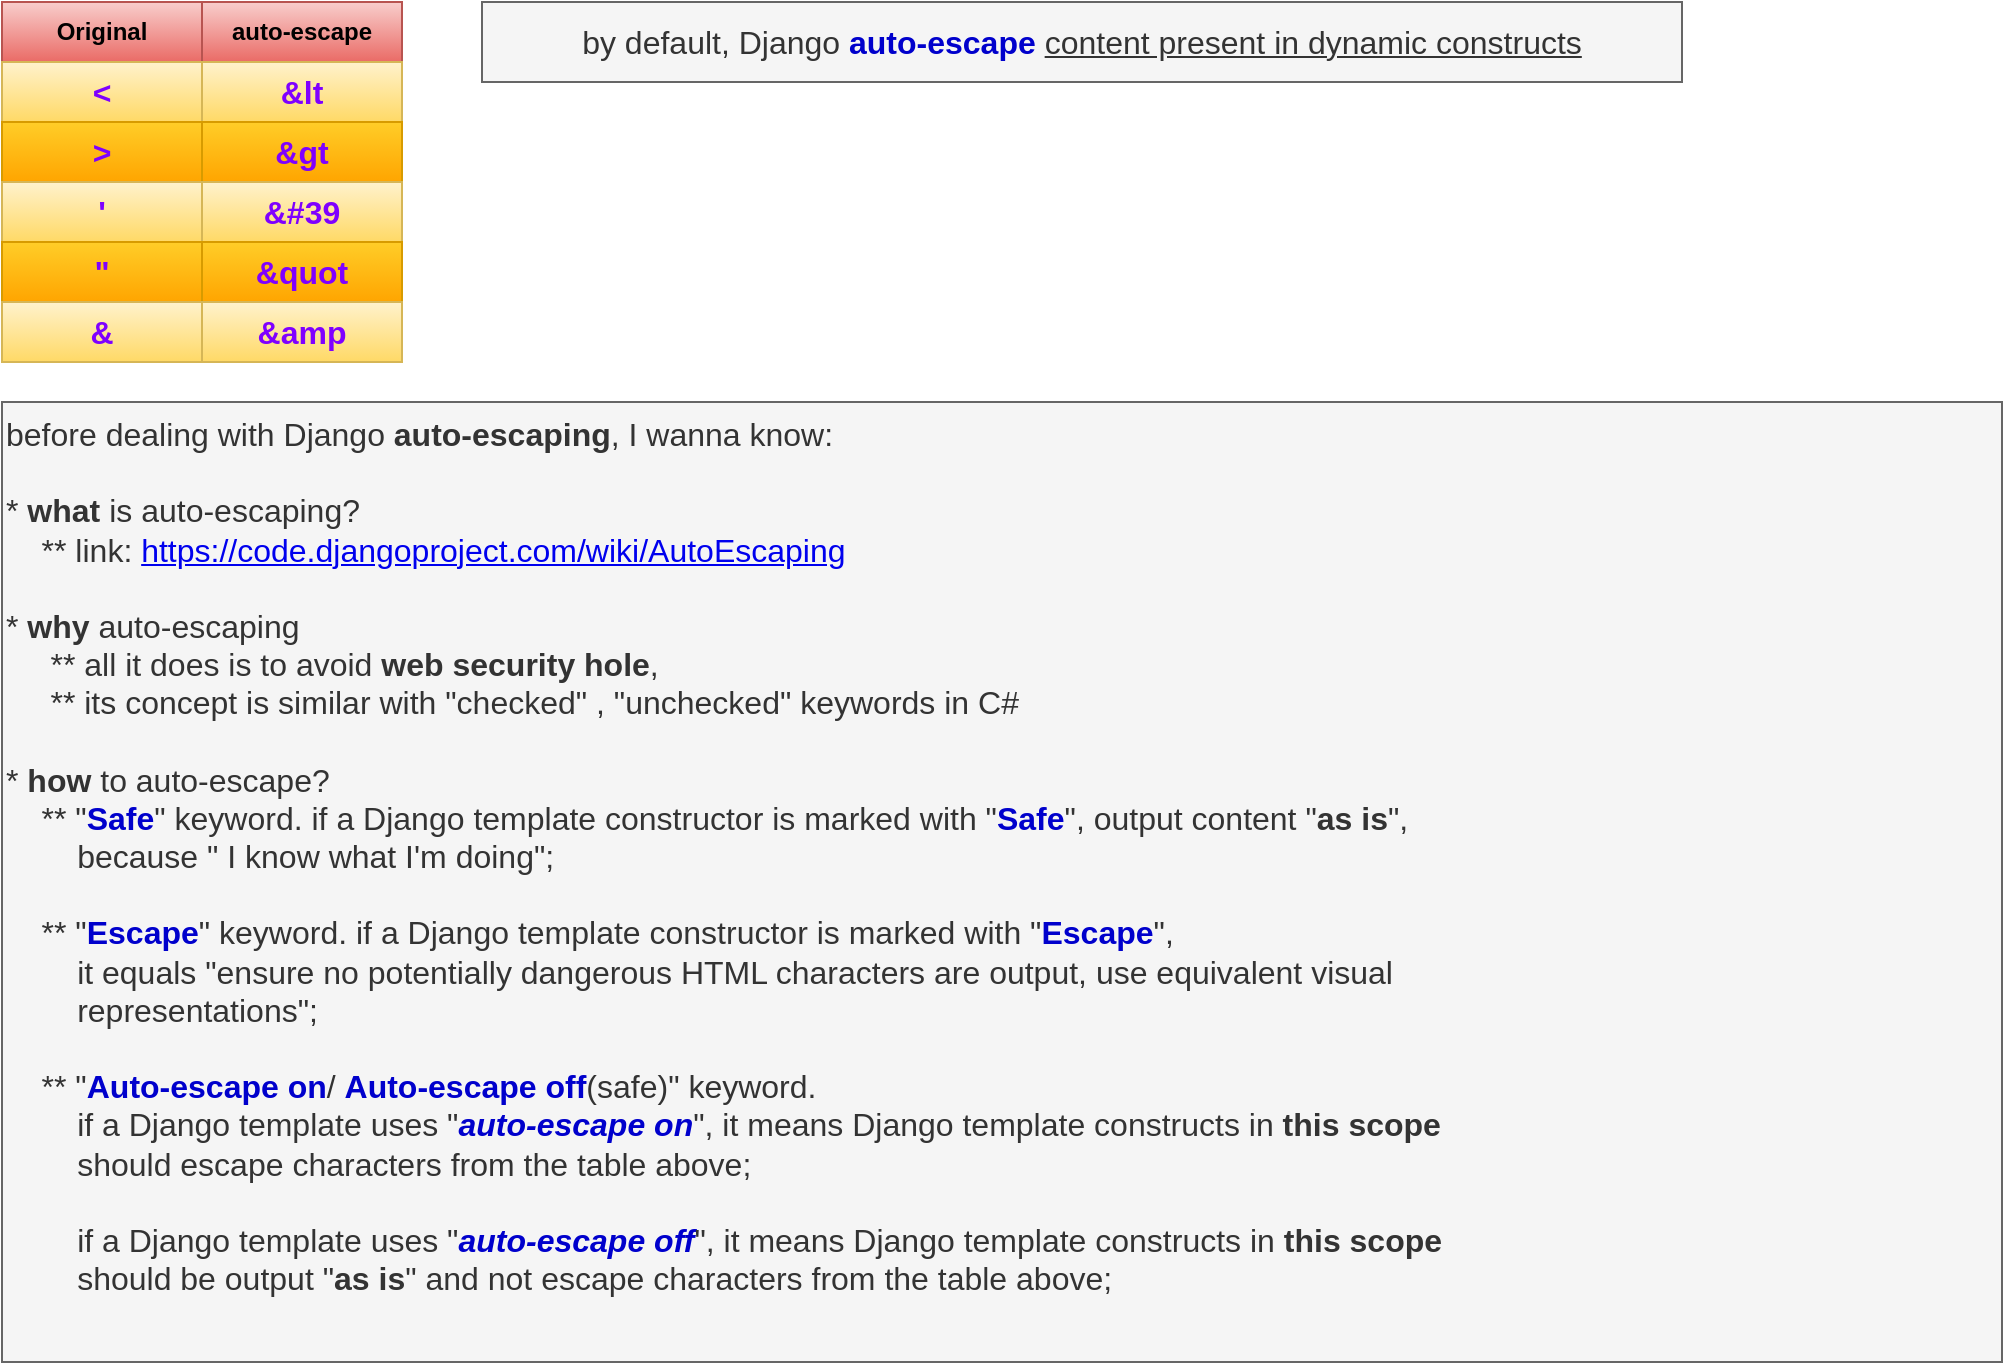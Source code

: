 <mxfile version="12.2.4" pages="1"><diagram id="PYsjEspyhqD2JvTnvMGv" name="Page-1"><mxGraphModel dx="722" dy="446" grid="1" gridSize="10" guides="1" tooltips="1" connect="1" arrows="1" fold="1" page="1" pageScale="1" pageWidth="1100" pageHeight="850" math="0" shadow="0"><root><mxCell id="0"/><mxCell id="1" parent="0"/><mxCell id="3" value="Original" style="text;html=1;strokeColor=#b85450;fillColor=#f8cecc;align=center;verticalAlign=middle;whiteSpace=wrap;rounded=0;fontStyle=1;gradientColor=#ea6b66;" parent="1" vertex="1"><mxGeometry x="40" y="40" width="100" height="30" as="geometry"/></mxCell><mxCell id="4" value="auto-escape" style="text;html=1;strokeColor=#b85450;fillColor=#f8cecc;align=center;verticalAlign=middle;whiteSpace=wrap;rounded=0;fontStyle=1;gradientColor=#ea6b66;" parent="1" vertex="1"><mxGeometry x="140" y="40" width="100" height="30" as="geometry"/></mxCell><mxCell id="5" value="&lt;span style=&quot;font-size: 16px;&quot;&gt;&amp;lt;&lt;/span&gt;" style="text;html=1;strokeColor=#d6b656;fillColor=#fff2cc;align=center;verticalAlign=middle;whiteSpace=wrap;rounded=0;fontStyle=1;gradientColor=#ffd966;fontColor=#7F00FF;fontSize=16;" parent="1" vertex="1"><mxGeometry x="40" y="70" width="100" height="30" as="geometry"/></mxCell><mxCell id="6" value="&amp;amp;lt" style="text;html=1;strokeColor=#d6b656;fillColor=#fff2cc;align=center;verticalAlign=middle;whiteSpace=wrap;rounded=0;fontStyle=1;gradientColor=#ffd966;fontColor=#7F00FF;fontSize=16;" parent="1" vertex="1"><mxGeometry x="140" y="70" width="100" height="30" as="geometry"/></mxCell><mxCell id="7" value="&amp;gt;" style="text;html=1;strokeColor=#d79b00;fillColor=#ffcd28;align=center;verticalAlign=middle;whiteSpace=wrap;rounded=0;fontStyle=1;gradientColor=#ffa500;fontColor=#7F00FF;fontSize=16;" parent="1" vertex="1"><mxGeometry x="40" y="100" width="100" height="30" as="geometry"/></mxCell><mxCell id="8" value="&amp;amp;gt" style="text;html=1;strokeColor=#d79b00;fillColor=#ffcd28;align=center;verticalAlign=middle;whiteSpace=wrap;rounded=0;fontStyle=1;gradientColor=#ffa500;fontColor=#7F00FF;fontSize=16;" parent="1" vertex="1"><mxGeometry x="140" y="100" width="100" height="30" as="geometry"/></mxCell><mxCell id="9" value="&lt;span style=&quot;font-size: 16px;&quot;&gt;'&lt;/span&gt;" style="text;html=1;strokeColor=#d6b656;fillColor=#fff2cc;align=center;verticalAlign=middle;whiteSpace=wrap;rounded=0;fontStyle=1;gradientColor=#ffd966;fontColor=#7F00FF;fontSize=16;" parent="1" vertex="1"><mxGeometry x="40" y="130" width="100" height="30" as="geometry"/></mxCell><mxCell id="10" value="&amp;amp;#39" style="text;html=1;strokeColor=#d6b656;fillColor=#fff2cc;align=center;verticalAlign=middle;whiteSpace=wrap;rounded=0;fontStyle=1;gradientColor=#ffd966;fontColor=#7F00FF;fontSize=16;" parent="1" vertex="1"><mxGeometry x="140" y="130" width="100" height="30" as="geometry"/></mxCell><mxCell id="11" value="&quot;" style="text;html=1;strokeColor=#d79b00;fillColor=#ffcd28;align=center;verticalAlign=middle;whiteSpace=wrap;rounded=0;fontStyle=1;gradientColor=#ffa500;fontColor=#7F00FF;fontSize=16;" parent="1" vertex="1"><mxGeometry x="40" y="160" width="100" height="30" as="geometry"/></mxCell><mxCell id="12" value="&amp;amp;quot" style="text;html=1;strokeColor=#d79b00;fillColor=#ffcd28;align=center;verticalAlign=middle;whiteSpace=wrap;rounded=0;fontStyle=1;gradientColor=#ffa500;fontColor=#7F00FF;fontSize=16;" parent="1" vertex="1"><mxGeometry x="140" y="160" width="100" height="30" as="geometry"/></mxCell><mxCell id="13" value="&amp;amp;" style="text;html=1;strokeColor=#d6b656;fillColor=#fff2cc;align=center;verticalAlign=middle;whiteSpace=wrap;rounded=0;fontStyle=1;gradientColor=#ffd966;fontColor=#7F00FF;fontSize=16;" parent="1" vertex="1"><mxGeometry x="40" y="190" width="100" height="30" as="geometry"/></mxCell><mxCell id="14" value="&amp;amp;amp" style="text;html=1;strokeColor=#d6b656;fillColor=#fff2cc;align=center;verticalAlign=middle;whiteSpace=wrap;rounded=0;fontStyle=1;gradientColor=#ffd966;fontColor=#7F00FF;fontSize=16;" parent="1" vertex="1"><mxGeometry x="140" y="190" width="100" height="30" as="geometry"/></mxCell><mxCell id="16" value="by default, Django &lt;b&gt;&lt;font color=&quot;#0000cc&quot;&gt;auto-escape&lt;/font&gt;&lt;/b&gt; &lt;u&gt;content present in dynamic constructs&lt;/u&gt;" style="text;html=1;strokeColor=#666666;fillColor=#f5f5f5;align=center;verticalAlign=middle;whiteSpace=wrap;rounded=0;fontSize=16;fontColor=#333333;" parent="1" vertex="1"><mxGeometry x="280" y="40" width="600" height="40" as="geometry"/></mxCell><mxCell id="18" value="before dealing with Django &lt;b&gt;auto-escaping&lt;/b&gt;, I wanna know:&lt;br&gt;&lt;br&gt;* &lt;b&gt;what&lt;/b&gt; is auto-escaping?&lt;br&gt;&amp;nbsp; &amp;nbsp; ** link:&amp;nbsp;&lt;a href=&quot;https://code.djangoproject.com/wiki/AutoEscaping&quot;&gt;https://code.djangoproject.com/wiki/AutoEscaping&lt;/a&gt;&lt;br&gt;&lt;br&gt;* &lt;b&gt;why&lt;/b&gt; auto-escaping&lt;br&gt;&amp;nbsp; &amp;nbsp; &amp;nbsp;** all it does is to avoid &lt;b&gt;web security hole&lt;/b&gt;,&lt;br&gt;&amp;nbsp; &amp;nbsp; &amp;nbsp;** its concept is similar with &quot;checked&quot; , &quot;unchecked&quot; keywords in C#&lt;br&gt;&lt;br&gt;* &lt;b&gt;how&lt;/b&gt; to auto-escape?&lt;br&gt;&amp;nbsp; &amp;nbsp; ** &quot;&lt;b&gt;&lt;font color=&quot;#0000cc&quot;&gt;Safe&lt;/font&gt;&lt;/b&gt;&quot; keyword. if a Django template constructor is marked with &quot;&lt;b&gt;&lt;font color=&quot;#0000cc&quot;&gt;Safe&lt;/font&gt;&lt;/b&gt;&quot;, output content &quot;&lt;b&gt;as is&lt;/b&gt;&quot;, &lt;br&gt;&amp;nbsp; &amp;nbsp; &amp;nbsp; &amp;nbsp; because &quot; I know what I'm doing&quot;;&lt;br&gt;&amp;nbsp;&lt;br&gt;&amp;nbsp; &amp;nbsp; ** &quot;&lt;b&gt;&lt;font color=&quot;#0000cc&quot;&gt;Escape&lt;/font&gt;&lt;/b&gt;&quot; keyword. if a Django template constructor is marked with &quot;&lt;b&gt;&lt;font color=&quot;#0000cc&quot;&gt;Escape&lt;/font&gt;&lt;/b&gt;&quot;,&lt;br&gt;&amp;nbsp; &amp;nbsp; &amp;nbsp; &amp;nbsp; it equals &quot;ensure no potentially dangerous HTML characters are output, use equivalent visual &lt;br&gt;&amp;nbsp; &amp;nbsp; &amp;nbsp; &amp;nbsp; representations&quot;;&lt;br&gt;&lt;br&gt;&amp;nbsp; &amp;nbsp; ** &quot;&lt;b&gt;&lt;font color=&quot;#0000cc&quot;&gt;Auto-escape on&lt;/font&gt;&lt;/b&gt;/ &lt;b&gt;&lt;font color=&quot;#0000cc&quot;&gt;Auto-escape off&lt;/font&gt;&lt;/b&gt;(safe)&quot; keyword. &lt;br&gt;&amp;nbsp; &amp;nbsp; &amp;nbsp; &amp;nbsp; if a Django template uses &quot;&lt;b&gt;&lt;font color=&quot;#0000cc&quot;&gt;&lt;i&gt;auto-escape on&lt;/i&gt;&lt;/font&gt;&lt;/b&gt;&quot;, it means Django template constructs in &lt;b&gt;this scope&lt;/b&gt;&amp;nbsp;&lt;br&gt;&amp;nbsp; &amp;nbsp; &amp;nbsp; &amp;nbsp; should escape characters from the table above;&lt;br&gt;&lt;br&gt;&amp;nbsp; &amp;nbsp; &amp;nbsp; &amp;nbsp; if a Django template uses &quot;&lt;b&gt;&lt;font color=&quot;#0000cc&quot;&gt;&lt;i&gt;auto-escape off&lt;/i&gt;&lt;/font&gt;&lt;/b&gt;&quot;, it means Django template constructs in &lt;b&gt;this scope&lt;/b&gt;&amp;nbsp;&lt;br&gt;&amp;nbsp; &amp;nbsp; &amp;nbsp; &amp;nbsp; should be output &quot;&lt;b&gt;as is&lt;/b&gt;&quot; and not escape characters from the table above;" style="text;html=1;strokeColor=#666666;fillColor=#f5f5f5;align=left;verticalAlign=top;whiteSpace=wrap;rounded=0;fontSize=16;fontColor=#333333;" parent="1" vertex="1"><mxGeometry x="40" y="240" width="1000" height="480" as="geometry"/></mxCell></root></mxGraphModel></diagram></mxfile>
